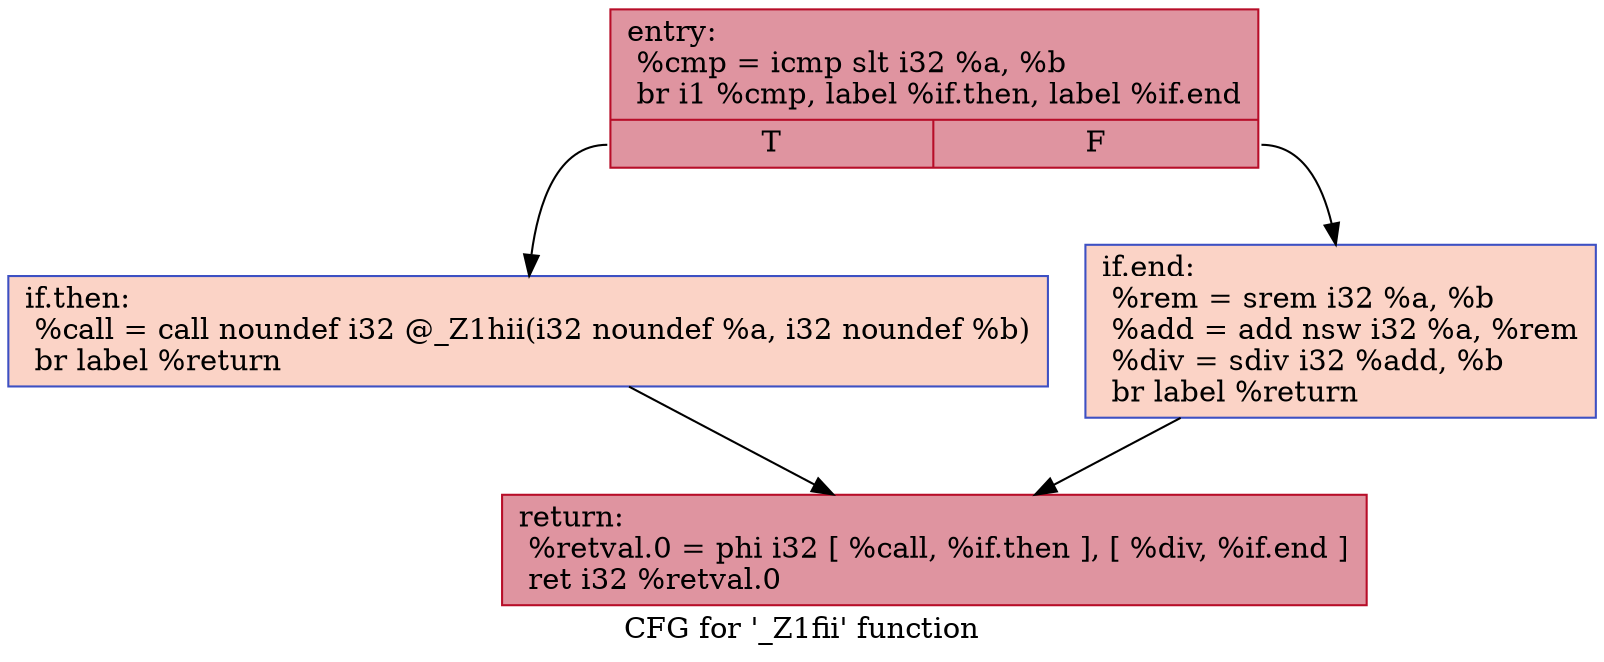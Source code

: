 digraph "CFG for '_Z1fii' function" {
	label="CFG for '_Z1fii' function";

	Node0x555bc30b1440 [shape=record,color="#b70d28ff", style=filled, fillcolor="#b70d2870",label="{entry:\l  %cmp = icmp slt i32 %a, %b\l  br i1 %cmp, label %if.then, label %if.end\l|{<s0>T|<s1>F}}"];
	Node0x555bc30b1440:s0 -> Node0x555bc30b1520;
	Node0x555bc30b1440:s1 -> Node0x555bc30b1590;
	Node0x555bc30b1520 [shape=record,color="#3d50c3ff", style=filled, fillcolor="#f59c7d70",label="{if.then:                                          \l  %call = call noundef i32 @_Z1hii(i32 noundef %a, i32 noundef %b)\l  br label %return\l}"];
	Node0x555bc30b1520 -> Node0x555bc30b1860;
	Node0x555bc30b1590 [shape=record,color="#3d50c3ff", style=filled, fillcolor="#f59c7d70",label="{if.end:                                           \l  %rem = srem i32 %a, %b\l  %add = add nsw i32 %a, %rem\l  %div = sdiv i32 %add, %b\l  br label %return\l}"];
	Node0x555bc30b1590 -> Node0x555bc30b1860;
	Node0x555bc30b1860 [shape=record,color="#b70d28ff", style=filled, fillcolor="#b70d2870",label="{return:                                           \l  %retval.0 = phi i32 [ %call, %if.then ], [ %div, %if.end ]\l  ret i32 %retval.0\l}"];
}
